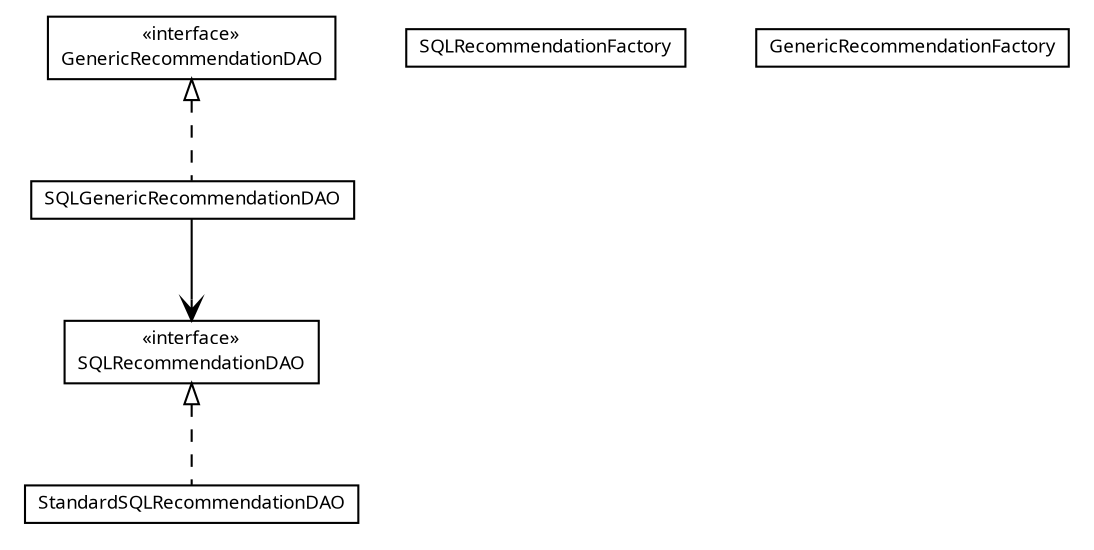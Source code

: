 #!/usr/local/bin/dot
#
# Class diagram 
# Generated by UMLGraph version R5_6 (http://www.umlgraph.org/)
#

digraph G {
	edge [fontname="Trebuchet MS",fontsize=10,labelfontname="Trebuchet MS",labelfontsize=10];
	node [fontname="Trebuchet MS",fontsize=10,shape=plaintext];
	nodesep=0.25;
	ranksep=0.5;
	// se.cambio.cds.model.recommendation.dao.StandardSQLRecommendationDAO
	c16211 [label=<<table title="se.cambio.cds.model.recommendation.dao.StandardSQLRecommendationDAO" border="0" cellborder="1" cellspacing="0" cellpadding="2" port="p" href="./StandardSQLRecommendationDAO.html">
		<tr><td><table border="0" cellspacing="0" cellpadding="1">
<tr><td align="center" balign="center"><font face="Trebuchet MS"> StandardSQLRecommendationDAO </font></td></tr>
		</table></td></tr>
		</table>>, URL="./StandardSQLRecommendationDAO.html", fontname="Trebuchet MS", fontcolor="black", fontsize=9.0];
	// se.cambio.cds.model.recommendation.dao.SQLRecommendationFactory
	c16212 [label=<<table title="se.cambio.cds.model.recommendation.dao.SQLRecommendationFactory" border="0" cellborder="1" cellspacing="0" cellpadding="2" port="p" href="./SQLRecommendationFactory.html">
		<tr><td><table border="0" cellspacing="0" cellpadding="1">
<tr><td align="center" balign="center"><font face="Trebuchet MS"> SQLRecommendationFactory </font></td></tr>
		</table></td></tr>
		</table>>, URL="./SQLRecommendationFactory.html", fontname="Trebuchet MS", fontcolor="black", fontsize=9.0];
	// se.cambio.cds.model.recommendation.dao.SQLRecommendationDAO
	c16213 [label=<<table title="se.cambio.cds.model.recommendation.dao.SQLRecommendationDAO" border="0" cellborder="1" cellspacing="0" cellpadding="2" port="p" href="./SQLRecommendationDAO.html">
		<tr><td><table border="0" cellspacing="0" cellpadding="1">
<tr><td align="center" balign="center"> &#171;interface&#187; </td></tr>
<tr><td align="center" balign="center"><font face="Trebuchet MS"> SQLRecommendationDAO </font></td></tr>
		</table></td></tr>
		</table>>, URL="./SQLRecommendationDAO.html", fontname="Trebuchet MS", fontcolor="black", fontsize=9.0];
	// se.cambio.cds.model.recommendation.dao.SQLGenericRecommendationDAO
	c16214 [label=<<table title="se.cambio.cds.model.recommendation.dao.SQLGenericRecommendationDAO" border="0" cellborder="1" cellspacing="0" cellpadding="2" port="p" href="./SQLGenericRecommendationDAO.html">
		<tr><td><table border="0" cellspacing="0" cellpadding="1">
<tr><td align="center" balign="center"><font face="Trebuchet MS"> SQLGenericRecommendationDAO </font></td></tr>
		</table></td></tr>
		</table>>, URL="./SQLGenericRecommendationDAO.html", fontname="Trebuchet MS", fontcolor="black", fontsize=9.0];
	// se.cambio.cds.model.recommendation.dao.GenericRecommendationFactory
	c16215 [label=<<table title="se.cambio.cds.model.recommendation.dao.GenericRecommendationFactory" border="0" cellborder="1" cellspacing="0" cellpadding="2" port="p" href="./GenericRecommendationFactory.html">
		<tr><td><table border="0" cellspacing="0" cellpadding="1">
<tr><td align="center" balign="center"><font face="Trebuchet MS"> GenericRecommendationFactory </font></td></tr>
		</table></td></tr>
		</table>>, URL="./GenericRecommendationFactory.html", fontname="Trebuchet MS", fontcolor="black", fontsize=9.0];
	// se.cambio.cds.model.recommendation.dao.GenericRecommendationDAO
	c16216 [label=<<table title="se.cambio.cds.model.recommendation.dao.GenericRecommendationDAO" border="0" cellborder="1" cellspacing="0" cellpadding="2" port="p" href="./GenericRecommendationDAO.html">
		<tr><td><table border="0" cellspacing="0" cellpadding="1">
<tr><td align="center" balign="center"> &#171;interface&#187; </td></tr>
<tr><td align="center" balign="center"><font face="Trebuchet MS"> GenericRecommendationDAO </font></td></tr>
		</table></td></tr>
		</table>>, URL="./GenericRecommendationDAO.html", fontname="Trebuchet MS", fontcolor="black", fontsize=9.0];
	//se.cambio.cds.model.recommendation.dao.StandardSQLRecommendationDAO implements se.cambio.cds.model.recommendation.dao.SQLRecommendationDAO
	c16213:p -> c16211:p [dir=back,arrowtail=empty,style=dashed];
	//se.cambio.cds.model.recommendation.dao.SQLGenericRecommendationDAO implements se.cambio.cds.model.recommendation.dao.GenericRecommendationDAO
	c16216:p -> c16214:p [dir=back,arrowtail=empty,style=dashed];
	// se.cambio.cds.model.recommendation.dao.SQLGenericRecommendationDAO NAVASSOC se.cambio.cds.model.recommendation.dao.SQLRecommendationDAO
	c16214:p -> c16213:p [taillabel="", label="", headlabel="", fontname="Trebuchet MS", fontcolor="black", fontsize=10.0, color="black", arrowhead=open];
}

